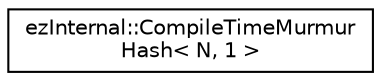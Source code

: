 digraph "Graphical Class Hierarchy"
{
 // LATEX_PDF_SIZE
  edge [fontname="Helvetica",fontsize="10",labelfontname="Helvetica",labelfontsize="10"];
  node [fontname="Helvetica",fontsize="10",shape=record];
  rankdir="LR";
  Node0 [label="ezInternal::CompileTimeMurmur\lHash\< N, 1 \>",height=0.2,width=0.4,color="black", fillcolor="white", style="filled",URL="$dc/dbe/structez_internal_1_1_compile_time_murmur_hash_3_01_n_00_011_01_4.htm",tooltip=" "];
}
